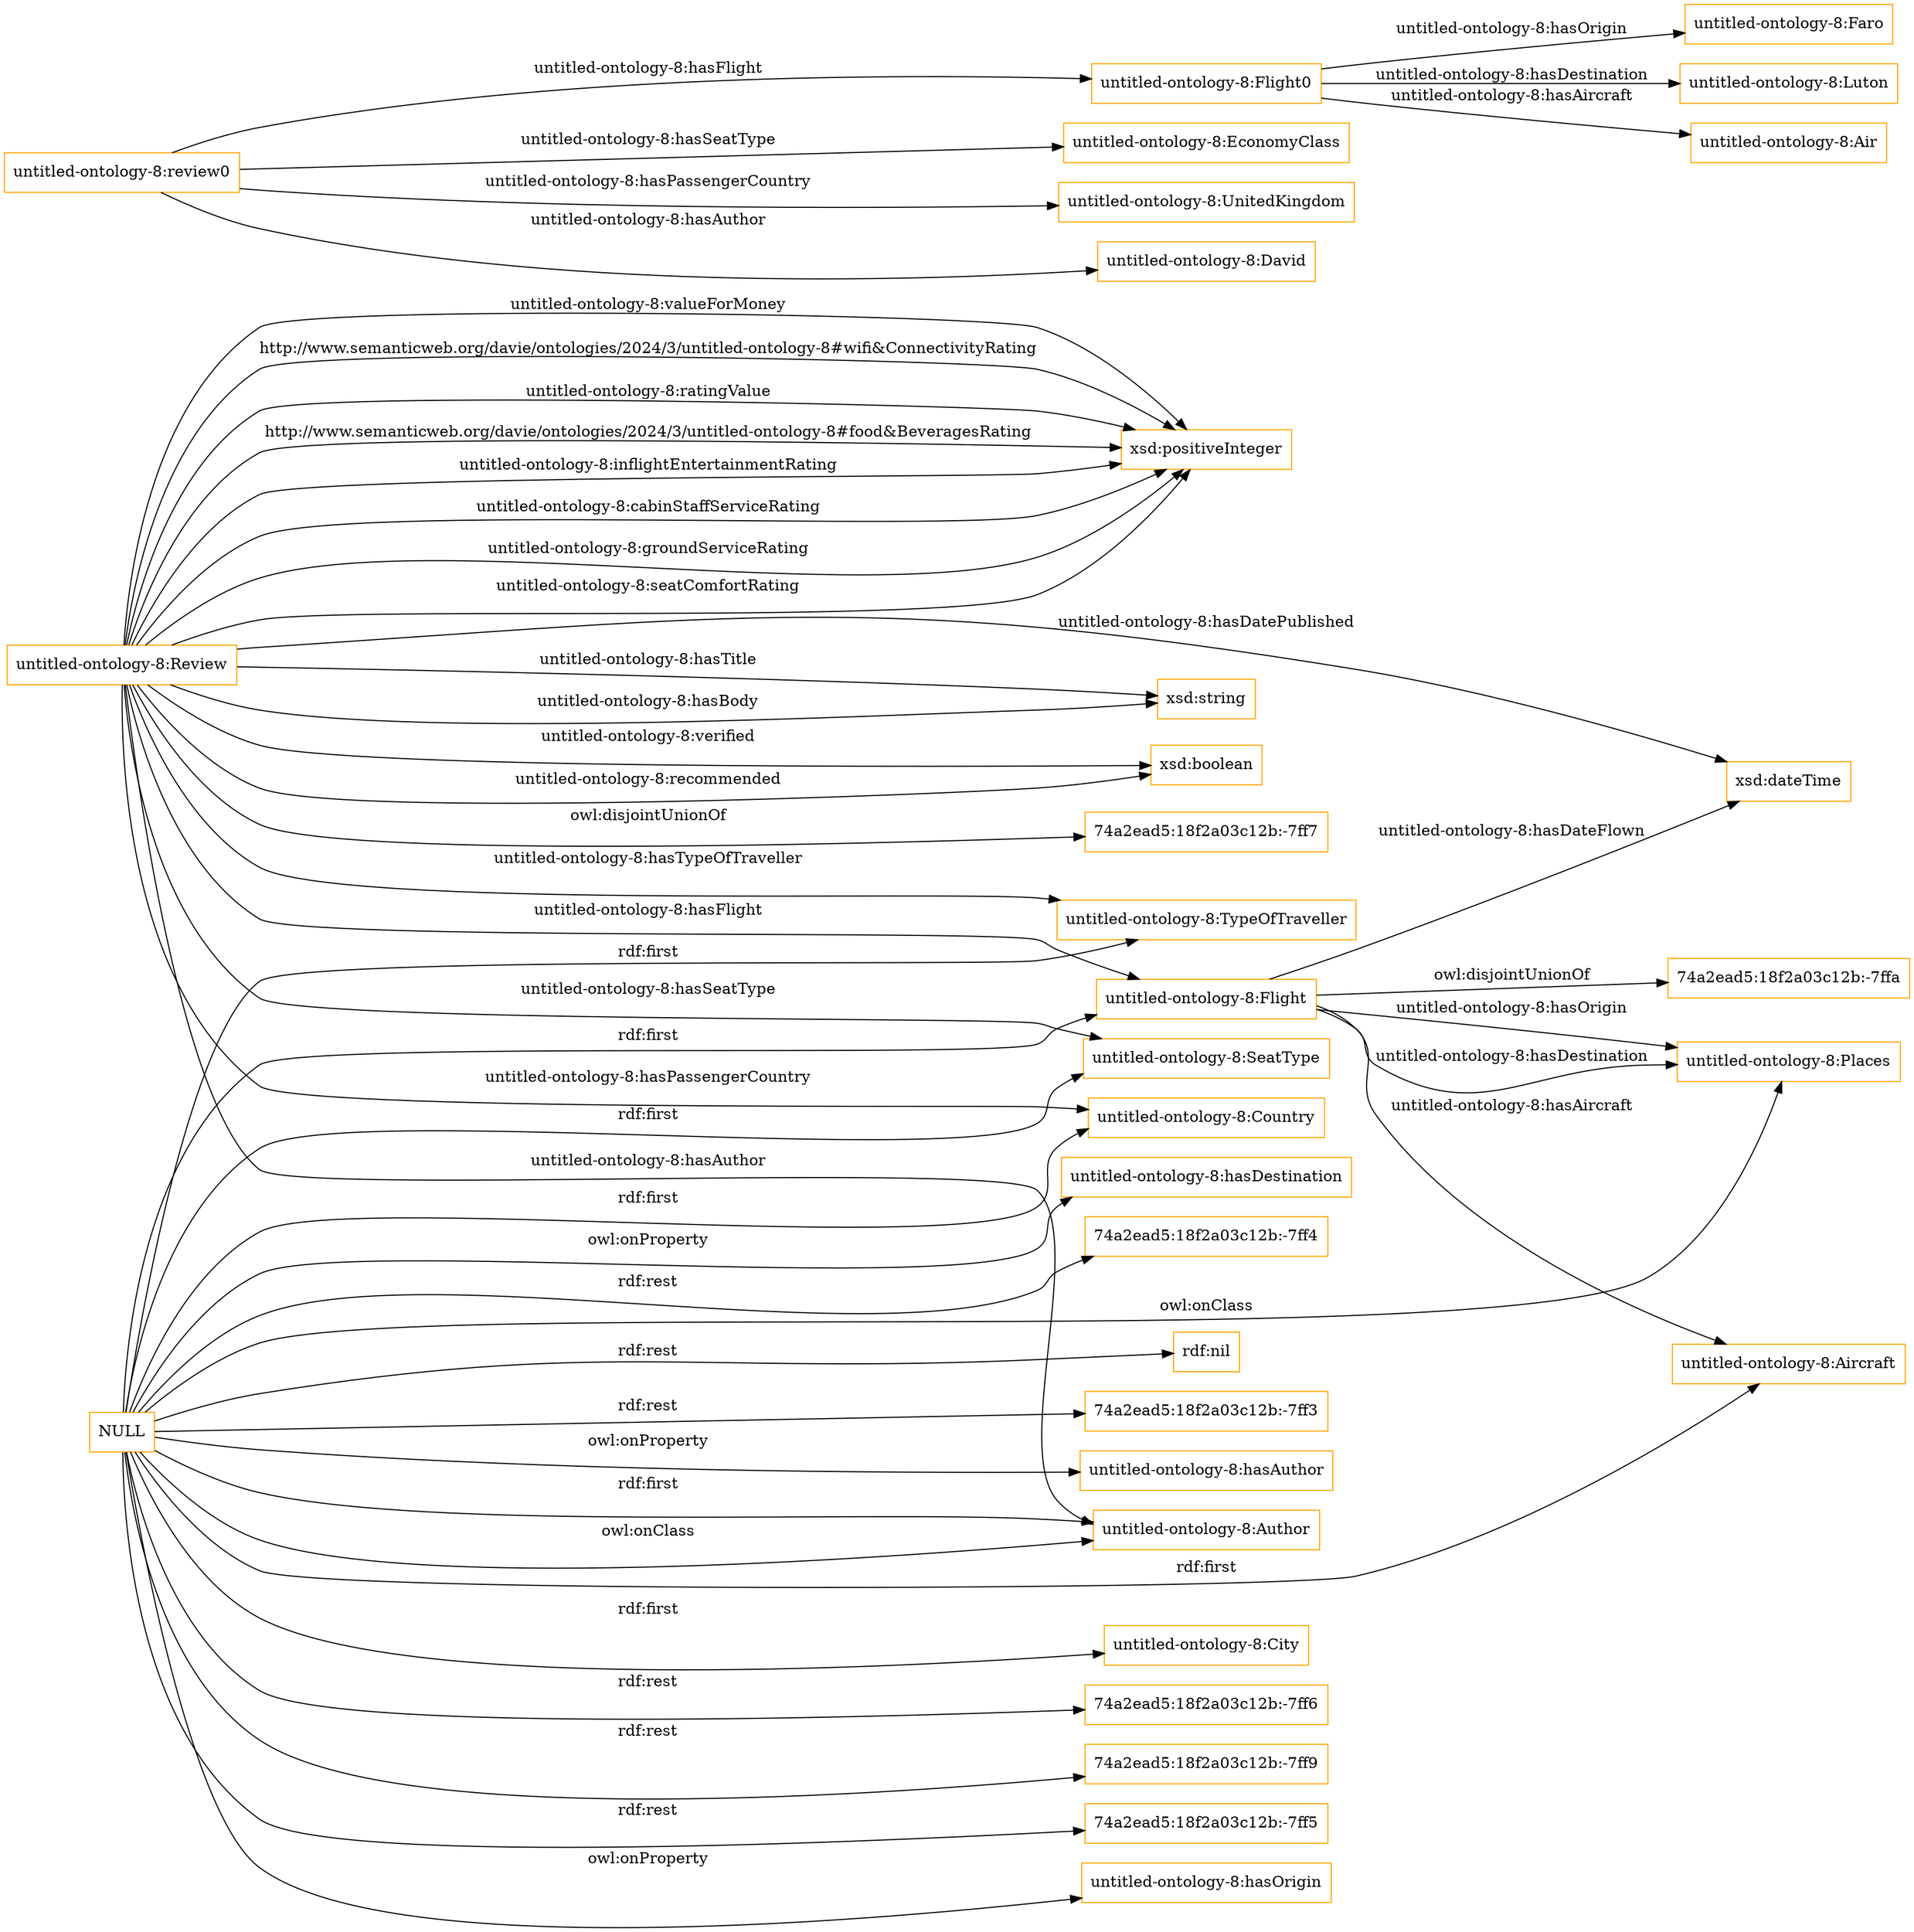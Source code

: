 digraph ar2dtool_diagram { 
rankdir=LR;
size="1501"
node [shape = rectangle, color="orange"]; "untitled-ontology-8:TypeOfTraveller" "untitled-ontology-8:Author" "untitled-ontology-8:Review" "untitled-ontology-8:SeatType" "untitled-ontology-8:Flight" "untitled-ontology-8:Aircraft" "untitled-ontology-8:Country" "untitled-ontology-8:Places" "untitled-ontology-8:City" ; /*classes style*/
	"NULL" -> "74a2ead5:18f2a03c12b:-7ff6" [ label = "rdf:rest" ];
	"NULL" -> "74a2ead5:18f2a03c12b:-7ff9" [ label = "rdf:rest" ];
	"NULL" -> "untitled-ontology-8:Author" [ label = "rdf:first" ];
	"NULL" -> "untitled-ontology-8:Flight" [ label = "rdf:first" ];
	"NULL" -> "untitled-ontology-8:City" [ label = "rdf:first" ];
	"NULL" -> "untitled-ontology-8:SeatType" [ label = "rdf:first" ];
	"NULL" -> "74a2ead5:18f2a03c12b:-7ff5" [ label = "rdf:rest" ];
	"NULL" -> "untitled-ontology-8:Country" [ label = "rdf:first" ];
	"NULL" -> "untitled-ontology-8:hasOrigin" [ label = "owl:onProperty" ];
	"NULL" -> "untitled-ontology-8:Aircraft" [ label = "rdf:first" ];
	"NULL" -> "untitled-ontology-8:hasDestination" [ label = "owl:onProperty" ];
	"NULL" -> "untitled-ontology-8:Author" [ label = "owl:onClass" ];
	"NULL" -> "74a2ead5:18f2a03c12b:-7ff4" [ label = "rdf:rest" ];
	"NULL" -> "rdf:nil" [ label = "rdf:rest" ];
	"NULL" -> "74a2ead5:18f2a03c12b:-7ff3" [ label = "rdf:rest" ];
	"NULL" -> "untitled-ontology-8:Places" [ label = "owl:onClass" ];
	"NULL" -> "untitled-ontology-8:TypeOfTraveller" [ label = "rdf:first" ];
	"NULL" -> "untitled-ontology-8:hasAuthor" [ label = "owl:onProperty" ];
	"untitled-ontology-8:Flight" -> "74a2ead5:18f2a03c12b:-7ffa" [ label = "owl:disjointUnionOf" ];
	"untitled-ontology-8:Review" -> "74a2ead5:18f2a03c12b:-7ff7" [ label = "owl:disjointUnionOf" ];
	"untitled-ontology-8:Flight0" -> "untitled-ontology-8:Faro" [ label = "untitled-ontology-8:hasOrigin" ];
	"untitled-ontology-8:Flight0" -> "untitled-ontology-8:Luton" [ label = "untitled-ontology-8:hasDestination" ];
	"untitled-ontology-8:Flight0" -> "untitled-ontology-8:Air" [ label = "untitled-ontology-8:hasAircraft" ];
	"untitled-ontology-8:review0" -> "untitled-ontology-8:EconomyClass" [ label = "untitled-ontology-8:hasSeatType" ];
	"untitled-ontology-8:review0" -> "untitled-ontology-8:Flight0" [ label = "untitled-ontology-8:hasFlight" ];
	"untitled-ontology-8:review0" -> "untitled-ontology-8:UnitedKingdom" [ label = "untitled-ontology-8:hasPassengerCountry" ];
	"untitled-ontology-8:review0" -> "untitled-ontology-8:David" [ label = "untitled-ontology-8:hasAuthor" ];
	"untitled-ontology-8:Review" -> "xsd:string" [ label = "untitled-ontology-8:hasTitle" ];
	"untitled-ontology-8:Review" -> "untitled-ontology-8:SeatType" [ label = "untitled-ontology-8:hasSeatType" ];
	"untitled-ontology-8:Review" -> "xsd:positiveInteger" [ label = "untitled-ontology-8:seatComfortRating" ];
	"untitled-ontology-8:Review" -> "untitled-ontology-8:Author" [ label = "untitled-ontology-8:hasAuthor" ];
	"untitled-ontology-8:Review" -> "xsd:string" [ label = "untitled-ontology-8:hasBody" ];
	"untitled-ontology-8:Review" -> "untitled-ontology-8:Country" [ label = "untitled-ontology-8:hasPassengerCountry" ];
	"untitled-ontology-8:Review" -> "xsd:positiveInteger" [ label = "untitled-ontology-8:valueForMoney" ];
	"untitled-ontology-8:Flight" -> "untitled-ontology-8:Aircraft" [ label = "untitled-ontology-8:hasAircraft" ];
	"untitled-ontology-8:Review" -> "xsd:boolean" [ label = "untitled-ontology-8:verified" ];
	"untitled-ontology-8:Flight" -> "untitled-ontology-8:Places" [ label = "untitled-ontology-8:hasOrigin" ];
	"untitled-ontology-8:Flight" -> "untitled-ontology-8:Places" [ label = "untitled-ontology-8:hasDestination" ];
	"untitled-ontology-8:Review" -> "untitled-ontology-8:TypeOfTraveller" [ label = "untitled-ontology-8:hasTypeOfTraveller" ];
	"untitled-ontology-8:Review" -> "xsd:positiveInteger" [ label = "http://www.semanticweb.org/davie/ontologies/2024/3/untitled-ontology-8#wifi&ConnectivityRating" ];
	"untitled-ontology-8:Review" -> "xsd:boolean" [ label = "untitled-ontology-8:recommended" ];
	"untitled-ontology-8:Review" -> "xsd:dateTime" [ label = "untitled-ontology-8:hasDatePublished" ];
	"untitled-ontology-8:Review" -> "xsd:positiveInteger" [ label = "untitled-ontology-8:ratingValue" ];
	"untitled-ontology-8:Review" -> "untitled-ontology-8:Flight" [ label = "untitled-ontology-8:hasFlight" ];
	"untitled-ontology-8:Flight" -> "xsd:dateTime" [ label = "untitled-ontology-8:hasDateFlown" ];
	"untitled-ontology-8:Review" -> "xsd:positiveInteger" [ label = "http://www.semanticweb.org/davie/ontologies/2024/3/untitled-ontology-8#food&BeveragesRating" ];
	"untitled-ontology-8:Review" -> "xsd:positiveInteger" [ label = "untitled-ontology-8:inflightEntertainmentRating" ];
	"untitled-ontology-8:Review" -> "xsd:positiveInteger" [ label = "untitled-ontology-8:cabinStaffServiceRating" ];
	"untitled-ontology-8:Review" -> "xsd:positiveInteger" [ label = "untitled-ontology-8:groundServiceRating" ];

}

